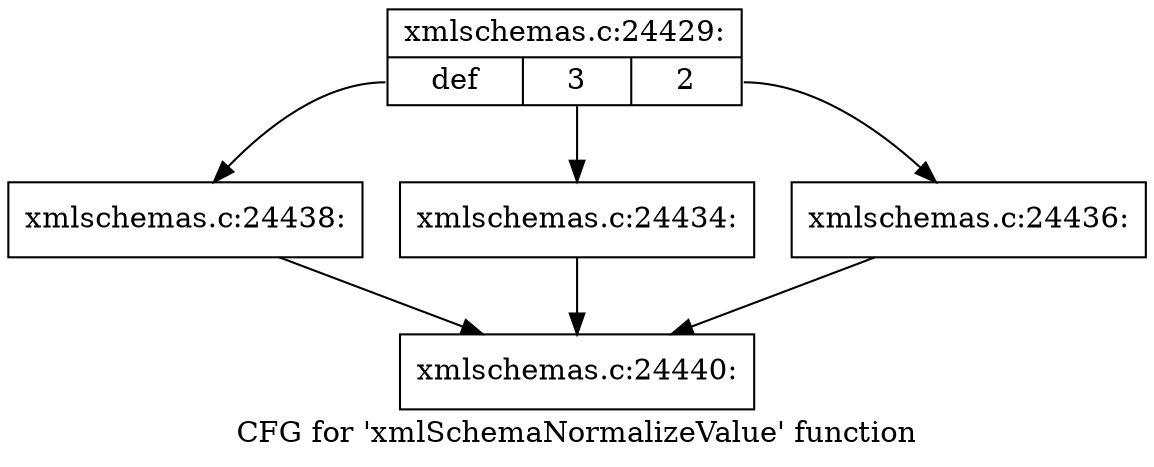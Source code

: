 digraph "CFG for 'xmlSchemaNormalizeValue' function" {
	label="CFG for 'xmlSchemaNormalizeValue' function";

	Node0x55d026658140 [shape=record,label="{xmlschemas.c:24429:|{<s0>def|<s1>3|<s2>2}}"];
	Node0x55d026658140:s0 -> Node0x55d026679d00;
	Node0x55d026658140:s1 -> Node0x55d026679fd0;
	Node0x55d026658140:s2 -> Node0x55d02667a280;
	Node0x55d026679fd0 [shape=record,label="{xmlschemas.c:24434:}"];
	Node0x55d026679fd0 -> Node0x55d026658190;
	Node0x55d02667a280 [shape=record,label="{xmlschemas.c:24436:}"];
	Node0x55d02667a280 -> Node0x55d026658190;
	Node0x55d026679d00 [shape=record,label="{xmlschemas.c:24438:}"];
	Node0x55d026679d00 -> Node0x55d026658190;
	Node0x55d026658190 [shape=record,label="{xmlschemas.c:24440:}"];
}
